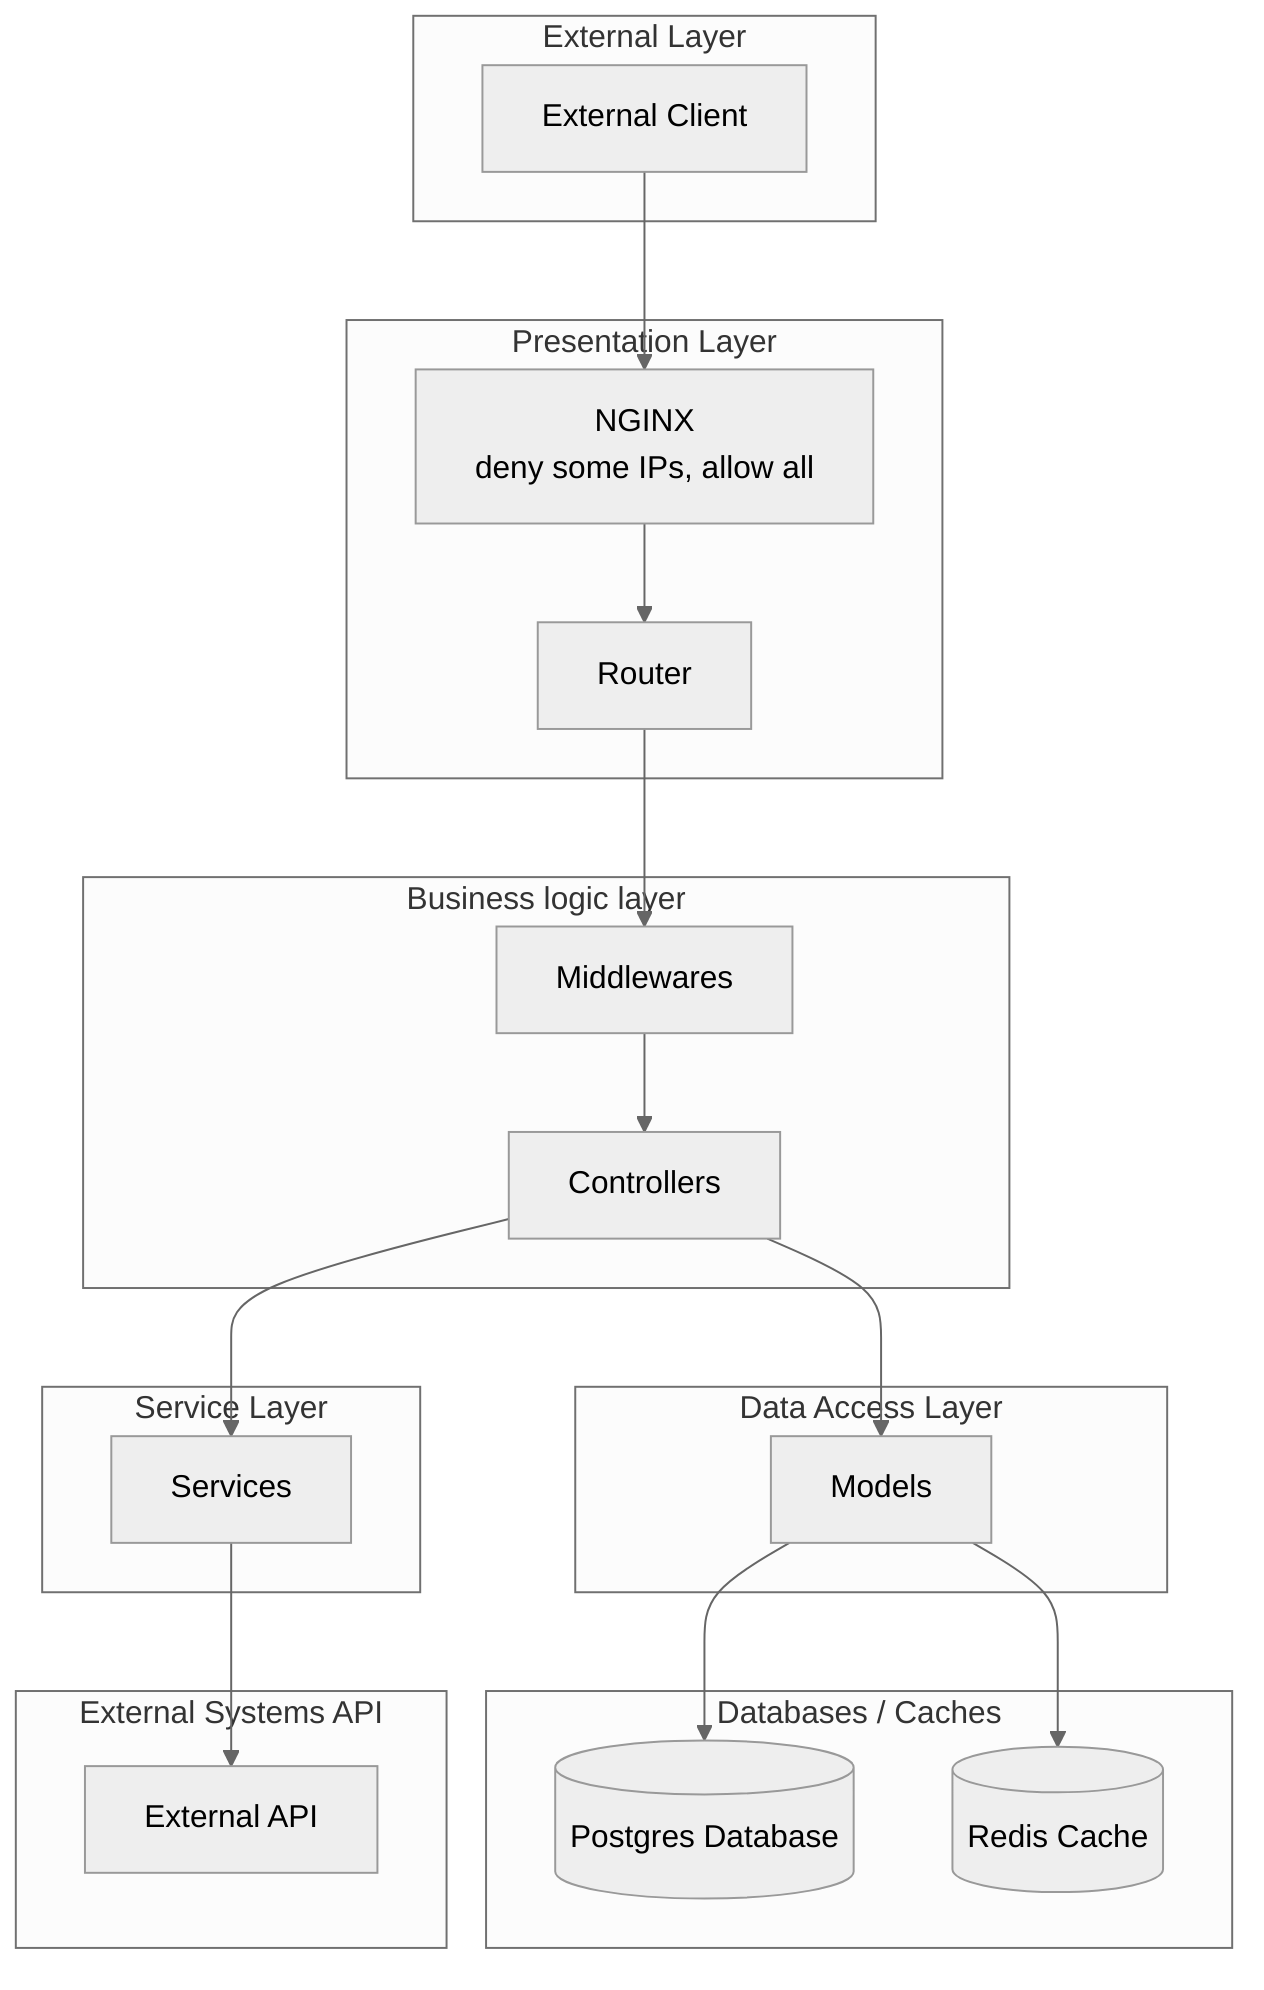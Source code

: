 %%{init: {"theme":"neutral"}}%%

flowchart TD
    %% External Client
    subgraph External [External Layer]
        A[External Client]
    end

    %% Presentation Layer
    subgraph Presentation [Presentation Layer]
        NP[NGINX<br/>deny some IPs, allow all]
        R[Router]
    end

    %% Business Logic Layer
    subgraph Business [Business logic layer]
        MW[Middlewares]
        CTRL[Controllers]
    end

    subgraph Service [Service Layer]
        S[Services]
    end

    %% Data Access Layer
    subgraph DataAccess [Data Access Layer]
        M[Models]
    end

    %% Databases / Caches
    subgraph Databases [Databases / Caches]
        DB[(Postgres Database)]
        RC[(Redis Cache)]
    end

    %% External Systems
    subgraph ExternalSystems [External Systems API]
        API[External API]
    end

    %% Flow arrows
    A --> NP
    NP --> R
    R --> MW
    MW --> CTRL
    CTRL --> S
    CTRL --> M
    M --> DB
    M --> RC
    S --> API